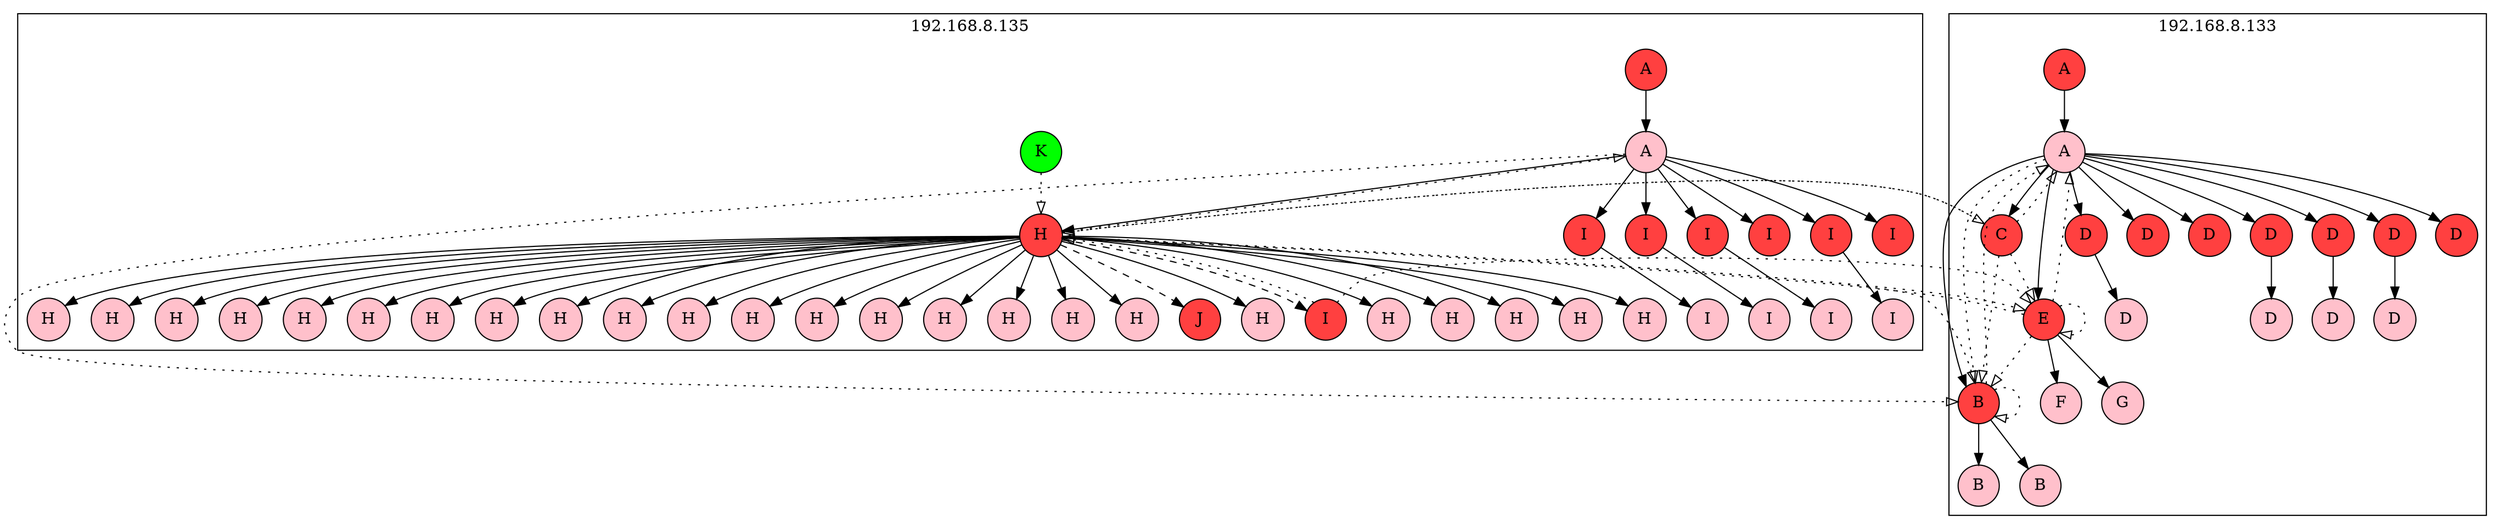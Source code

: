 digraph G {
subgraph cluster_2016039413625036033 {
label="192.168.8.135";
"2376@192.168.8.135" [color=black, shape=circle, style=filled, fillcolor=brown1, label=A];
"2377@192.168.8.135" [color=black, shape=circle, style=filled, fillcolor=pink, label=A];
"2377@192.168.8.135" [color=black, shape=circle, style=filled, fillcolor=pink, label=A];
"2378@192.168.8.135" [color=black, shape=circle, style=filled, fillcolor=brown1, label=H];
"2377@192.168.8.135" [color=black, shape=circle, style=filled, fillcolor=pink, label=A];
"2379@192.168.8.135" [color=black, shape=circle, style=filled, fillcolor=brown1, label=I];
"2377@192.168.8.135" [color=black, shape=circle, style=filled, fillcolor=pink, label=A];
"2379@192.168.8.135" [color=black, shape=circle, style=filled, fillcolor=brown1, label=I];
"2385@192.168.8.135" [color=black, shape=circle, style=filled, fillcolor=pink, label=I];
"2378@192.168.8.135" [color=black, shape=circle, style=filled, fillcolor=brown1, label=H];
"2392@192.168.8.135" [color=black, shape=circle, style=filled, fillcolor=brown1, label=J];
"2377@192.168.8.135" [color=black, shape=circle, style=filled, fillcolor=pink, label=A];
"2394@192.168.8.135" [color=black, shape=circle, style=filled, fillcolor=brown1, label=I];
"2378@192.168.8.135" [color=black, shape=circle, style=filled, fillcolor=brown1, label=H];
"2378@192.168.8.135" [color=black, shape=circle, style=filled, fillcolor=brown1, label=H];
"2377@192.168.8.135" [color=black, shape=circle, style=filled, fillcolor=pink, label=A];
"2377@192.168.8.135" [color=black, shape=circle, style=filled, fillcolor=pink, label=A];
"2441@192.168.8.135" [color=black, shape=circle, style=filled, fillcolor=brown1, label=I];
"2441@192.168.8.135" [color=black, shape=circle, style=filled, fillcolor=brown1, label=I];
"2451@192.168.8.135" [color=black, shape=circle, style=filled, fillcolor=pink, label=I];
"2378@192.168.8.135" [color=black, shape=circle, style=filled, fillcolor=brown1, label=H];
"2453@192.168.8.135" [color=black, shape=circle, style=filled, fillcolor=pink, label=H];
"2377@192.168.8.135" [color=black, shape=circle, style=filled, fillcolor=pink, label=A];
"2457@192.168.8.135" [color=black, shape=circle, style=filled, fillcolor=brown1, label=I];
"2378@192.168.8.135" [color=black, shape=circle, style=filled, fillcolor=brown1, label=H];
"2456@192.168.8.135" [color=black, shape=circle, style=filled, fillcolor=green, label=K];
"2378@192.168.8.135" [color=black, shape=circle, style=filled, fillcolor=brown1, label=H];
"2378@192.168.8.135" [color=black, shape=circle, style=filled, fillcolor=brown1, label=H];
"2378@192.168.8.135" [color=black, shape=circle, style=filled, fillcolor=brown1, label=H];
"2378@192.168.8.135" [color=black, shape=circle, style=filled, fillcolor=brown1, label=H];
"2464@192.168.8.135" [color=black, shape=circle, style=filled, fillcolor=brown1, label=I];
"2378@192.168.8.135" [color=black, shape=circle, style=filled, fillcolor=brown1, label=H];
"2466@192.168.8.135" [color=black, shape=circle, style=filled, fillcolor=pink, label=H];
"2378@192.168.8.135" [color=black, shape=circle, style=filled, fillcolor=brown1, label=H];
"2469@192.168.8.135" [color=black, shape=circle, style=filled, fillcolor=pink, label=H];
"2378@192.168.8.135" [color=black, shape=circle, style=filled, fillcolor=brown1, label=H];
"2471@192.168.8.135" [color=black, shape=circle, style=filled, fillcolor=pink, label=H];
"2457@192.168.8.135" [color=black, shape=circle, style=filled, fillcolor=brown1, label=I];
"2472@192.168.8.135" [color=black, shape=circle, style=filled, fillcolor=pink, label=I];
"2378@192.168.8.135" [color=black, shape=circle, style=filled, fillcolor=brown1, label=H];
"2464@192.168.8.135" [color=black, shape=circle, style=filled, fillcolor=brown1, label=I];
"2464@192.168.8.135" [color=black, shape=circle, style=filled, fillcolor=brown1, label=I];
"2378@192.168.8.135" [color=black, shape=circle, style=filled, fillcolor=brown1, label=H];
"2378@192.168.8.135" [color=black, shape=circle, style=filled, fillcolor=brown1, label=H];
"2474@192.168.8.135" [color=black, shape=circle, style=filled, fillcolor=pink, label=H];
"2378@192.168.8.135" [color=black, shape=circle, style=filled, fillcolor=brown1, label=H];
"2476@192.168.8.135" [color=black, shape=circle, style=filled, fillcolor=pink, label=H];
"2378@192.168.8.135" [color=black, shape=circle, style=filled, fillcolor=brown1, label=H];
"2478@192.168.8.135" [color=black, shape=circle, style=filled, fillcolor=pink, label=H];
"2378@192.168.8.135" [color=black, shape=circle, style=filled, fillcolor=brown1, label=H];
"2480@192.168.8.135" [color=black, shape=circle, style=filled, fillcolor=pink, label=H];
"2378@192.168.8.135" [color=black, shape=circle, style=filled, fillcolor=brown1, label=H];
"2482@192.168.8.135" [color=black, shape=circle, style=filled, fillcolor=pink, label=H];
"2378@192.168.8.135" [color=black, shape=circle, style=filled, fillcolor=brown1, label=H];
"2488@192.168.8.135" [color=black, shape=circle, style=filled, fillcolor=pink, label=H];
"2378@192.168.8.135" [color=black, shape=circle, style=filled, fillcolor=brown1, label=H];
"2490@192.168.8.135" [color=black, shape=circle, style=filled, fillcolor=pink, label=H];
"2378@192.168.8.135" [color=black, shape=circle, style=filled, fillcolor=brown1, label=H];
"2492@192.168.8.135" [color=black, shape=circle, style=filled, fillcolor=pink, label=H];
"2378@192.168.8.135" [color=black, shape=circle, style=filled, fillcolor=brown1, label=H];
"2494@192.168.8.135" [color=black, shape=circle, style=filled, fillcolor=pink, label=H];
"2377@192.168.8.135" [color=black, shape=circle, style=filled, fillcolor=pink, label=A];
"2495@192.168.8.135" [color=black, shape=circle, style=filled, fillcolor=brown1, label=I];
"2495@192.168.8.135" [color=black, shape=circle, style=filled, fillcolor=brown1, label=I];
"2496@192.168.8.135" [color=black, shape=circle, style=filled, fillcolor=pink, label=I];
"2378@192.168.8.135" [color=black, shape=circle, style=filled, fillcolor=brown1, label=H];
"2498@192.168.8.135" [color=black, shape=circle, style=filled, fillcolor=pink, label=H];
"2378@192.168.8.135" [color=black, shape=circle, style=filled, fillcolor=brown1, label=H];
"2500@192.168.8.135" [color=black, shape=circle, style=filled, fillcolor=pink, label=H];
"2378@192.168.8.135" [color=black, shape=circle, style=filled, fillcolor=brown1, label=H];
"2502@192.168.8.135" [color=black, shape=circle, style=filled, fillcolor=pink, label=H];
"2378@192.168.8.135" [color=black, shape=circle, style=filled, fillcolor=brown1, label=H];
"2504@192.168.8.135" [color=black, shape=circle, style=filled, fillcolor=pink, label=H];
"2378@192.168.8.135" [color=black, shape=circle, style=filled, fillcolor=brown1, label=H];
"2506@192.168.8.135" [color=black, shape=circle, style=filled, fillcolor=pink, label=H];
"2378@192.168.8.135" [color=black, shape=circle, style=filled, fillcolor=brown1, label=H];
"2508@192.168.8.135" [color=black, shape=circle, style=filled, fillcolor=pink, label=H];
"2378@192.168.8.135" [color=black, shape=circle, style=filled, fillcolor=brown1, label=H];
"2510@192.168.8.135" [color=black, shape=circle, style=filled, fillcolor=pink, label=H];
"2378@192.168.8.135" [color=black, shape=circle, style=filled, fillcolor=brown1, label=H];
"2512@192.168.8.135" [color=black, shape=circle, style=filled, fillcolor=pink, label=H];
"2378@192.168.8.135" [color=black, shape=circle, style=filled, fillcolor=brown1, label=H];
"2514@192.168.8.135" [color=black, shape=circle, style=filled, fillcolor=pink, label=H];
"2378@192.168.8.135" [color=black, shape=circle, style=filled, fillcolor=brown1, label=H];
"2516@192.168.8.135" [color=black, shape=circle, style=filled, fillcolor=pink, label=H];
"2378@192.168.8.135" [color=black, shape=circle, style=filled, fillcolor=brown1, label=H];
"2518@192.168.8.135" [color=black, shape=circle, style=filled, fillcolor=pink, label=H];
"2377@192.168.8.135" [color=black, shape=circle, style=filled, fillcolor=pink, label=A];
"2525@192.168.8.135" [color=black, shape=circle, style=filled, fillcolor=brown1, label=I];
}

subgraph cluster_2016039413625036039 {
label="192.168.8.133";
"2766@192.168.8.133" [color=black, shape=circle, style=filled, fillcolor=brown1, label=A];
"2771@192.168.8.133" [color=black, shape=circle, style=filled, fillcolor=pink, label=A];
"2771@192.168.8.133" [color=black, shape=circle, style=filled, fillcolor=pink, label=A];
"2772@192.168.8.133" [color=black, shape=circle, style=filled, fillcolor=brown1, label=B];
"2771@192.168.8.133" [color=black, shape=circle, style=filled, fillcolor=pink, label=A];
"2772@192.168.8.133" [color=black, shape=circle, style=filled, fillcolor=brown1, label=B];
"2772@192.168.8.133" [color=black, shape=circle, style=filled, fillcolor=brown1, label=B];
"2771@192.168.8.133" [color=black, shape=circle, style=filled, fillcolor=pink, label=A];
"2771@192.168.8.133" [color=black, shape=circle, style=filled, fillcolor=pink, label=A];
"2773@192.168.8.133" [color=black, shape=circle, style=filled, fillcolor=brown1, label=C];
"2771@192.168.8.133" [color=black, shape=circle, style=filled, fillcolor=pink, label=A];
"2774@192.168.8.133" [color=black, shape=circle, style=filled, fillcolor=brown1, label=D];
"2771@192.168.8.133" [color=black, shape=circle, style=filled, fillcolor=pink, label=A];
"2775@192.168.8.133" [color=black, shape=circle, style=filled, fillcolor=brown1, label=E];
"2772@192.168.8.133" [color=black, shape=circle, style=filled, fillcolor=brown1, label=B];
"2772@192.168.8.133" [color=black, shape=circle, style=filled, fillcolor=brown1, label=B];
"2773@192.168.8.133" [color=black, shape=circle, style=filled, fillcolor=brown1, label=C];
"2771@192.168.8.133" [color=black, shape=circle, style=filled, fillcolor=pink, label=A];
"2773@192.168.8.133" [color=black, shape=circle, style=filled, fillcolor=brown1, label=C];
"2772@192.168.8.133" [color=black, shape=circle, style=filled, fillcolor=brown1, label=B];
"2772@192.168.8.133" [color=black, shape=circle, style=filled, fillcolor=brown1, label=B];
"2798@192.168.8.133" [color=black, shape=circle, style=filled, fillcolor=pink, label=B];
"2772@192.168.8.133" [color=black, shape=circle, style=filled, fillcolor=brown1, label=B];
"2799@192.168.8.133" [color=black, shape=circle, style=filled, fillcolor=pink, label=B];
"2774@192.168.8.133" [color=black, shape=circle, style=filled, fillcolor=brown1, label=D];
"2800@192.168.8.133" [color=black, shape=circle, style=filled, fillcolor=pink, label=D];
"2771@192.168.8.133" [color=black, shape=circle, style=filled, fillcolor=pink, label=A];
"2802@192.168.8.133" [color=black, shape=circle, style=filled, fillcolor=brown1, label=D];
"2771@192.168.8.133" [color=black, shape=circle, style=filled, fillcolor=pink, label=A];
"2812@192.168.8.133" [color=black, shape=circle, style=filled, fillcolor=brown1, label=D];
"2771@192.168.8.133" [color=black, shape=circle, style=filled, fillcolor=pink, label=A];
"2832@192.168.8.133" [color=black, shape=circle, style=filled, fillcolor=brown1, label=D];
"2775@192.168.8.133" [color=black, shape=circle, style=filled, fillcolor=brown1, label=E];
"2837@192.168.8.133" [color=black, shape=circle, style=filled, fillcolor=pink, label=F];
"2775@192.168.8.133" [color=black, shape=circle, style=filled, fillcolor=brown1, label=E];
"2771@192.168.8.133" [color=black, shape=circle, style=filled, fillcolor=pink, label=A];
"2775@192.168.8.133" [color=black, shape=circle, style=filled, fillcolor=brown1, label=E];
"2772@192.168.8.133" [color=black, shape=circle, style=filled, fillcolor=brown1, label=B];
"2832@192.168.8.133" [color=black, shape=circle, style=filled, fillcolor=brown1, label=D];
"2838@192.168.8.133" [color=black, shape=circle, style=filled, fillcolor=pink, label=D];
"2775@192.168.8.133" [color=black, shape=circle, style=filled, fillcolor=brown1, label=E];
"2839@192.168.8.133" [color=black, shape=circle, style=filled, fillcolor=pink, label=G];
"2771@192.168.8.133" [color=black, shape=circle, style=filled, fillcolor=pink, label=A];
"2844@192.168.8.133" [color=black, shape=circle, style=filled, fillcolor=brown1, label=D];
"2844@192.168.8.133" [color=black, shape=circle, style=filled, fillcolor=brown1, label=D];
"2850@192.168.8.133" [color=black, shape=circle, style=filled, fillcolor=pink, label=D];
"2772@192.168.8.133" [color=black, shape=circle, style=filled, fillcolor=brown1, label=B];
"2771@192.168.8.133" [color=black, shape=circle, style=filled, fillcolor=pink, label=A];
"2865@192.168.8.133" [color=black, shape=circle, style=filled, fillcolor=brown1, label=D];
"2865@192.168.8.133" [color=black, shape=circle, style=filled, fillcolor=brown1, label=D];
"2891@192.168.8.133" [color=black, shape=circle, style=filled, fillcolor=pink, label=D];
"2771@192.168.8.133" [color=black, shape=circle, style=filled, fillcolor=pink, label=A];
"2905@192.168.8.133" [color=black, shape=circle, style=filled, fillcolor=brown1, label=D];
"2772@192.168.8.133" [color=black, shape=circle, style=filled, fillcolor=brown1, label=B];
"2773@192.168.8.133" [color=black, shape=circle, style=filled, fillcolor=brown1, label=C];
"2773@192.168.8.133" [color=black, shape=circle, style=filled, fillcolor=brown1, label=C];
"2775@192.168.8.133" [color=black, shape=circle, style=filled, fillcolor=brown1, label=E];
"2773@192.168.8.133" [color=black, shape=circle, style=filled, fillcolor=brown1, label=C];
"2775@192.168.8.133" [color=black, shape=circle, style=filled, fillcolor=brown1, label=E];
"2775@192.168.8.133" [color=black, shape=circle, style=filled, fillcolor=brown1, label=E];
"2775@192.168.8.133" [color=black, shape=circle, style=filled, fillcolor=brown1, label=E];
"2775@192.168.8.133" [color=black, shape=circle, style=filled, fillcolor=brown1, label=E];
"2775@192.168.8.133" [color=black, shape=circle, style=filled, fillcolor=brown1, label=E];
}

"2766@192.168.8.133" -> "2771@192.168.8.133";
"2771@192.168.8.133" -> "2772@192.168.8.133";
"2771@192.168.8.133" -> "2772@192.168.8.133"  [style=dotted, arrowhead=empty];
"2772@192.168.8.133" -> "2771@192.168.8.133"  [style=dotted, arrowhead=empty];
"2771@192.168.8.133" -> "2773@192.168.8.133";
"2771@192.168.8.133" -> "2774@192.168.8.133";
"2771@192.168.8.133" -> "2775@192.168.8.133";
"2772@192.168.8.133" -> "2772@192.168.8.133"  [style=dotted, arrowhead=empty];
"2773@192.168.8.133" -> "2771@192.168.8.133"  [style=dotted, arrowhead=empty];
"2773@192.168.8.133" -> "2772@192.168.8.133"  [style=dotted, arrowhead=empty];
"2772@192.168.8.133" -> "2798@192.168.8.133";
"2772@192.168.8.133" -> "2799@192.168.8.133";
"2774@192.168.8.133" -> "2800@192.168.8.133";
"2771@192.168.8.133" -> "2802@192.168.8.133";
"2771@192.168.8.133" -> "2812@192.168.8.133";
"2771@192.168.8.133" -> "2832@192.168.8.133";
"2775@192.168.8.133" -> "2837@192.168.8.133";
"2775@192.168.8.133" -> "2771@192.168.8.133"  [style=dotted, arrowhead=empty];
"2775@192.168.8.133" -> "2772@192.168.8.133"  [style=dotted, arrowhead=empty];
"2832@192.168.8.133" -> "2838@192.168.8.133";
"2775@192.168.8.133" -> "2839@192.168.8.133";
"2771@192.168.8.133" -> "2844@192.168.8.133";
"2844@192.168.8.133" -> "2850@192.168.8.133";
"2376@192.168.8.135" -> "2377@192.168.8.135";
"2377@192.168.8.135" -> "2378@192.168.8.135";
"2377@192.168.8.135" -> "2379@192.168.8.135";
"2377@192.168.8.135" -> "2772@192.168.8.133"  [style=dotted, arrowhead=empty];
"2771@192.168.8.133" -> "2865@192.168.8.133";
"2865@192.168.8.133" -> "2891@192.168.8.133";
"2379@192.168.8.135" -> "2385@192.168.8.135";
"2378@192.168.8.135" -> "2392@192.168.8.135"  [style=dashed];
"2377@192.168.8.135" -> "2394@192.168.8.135";
"2771@192.168.8.133" -> "2905@192.168.8.133";
"2378@192.168.8.135" -> "2772@192.168.8.133"  [style=dotted, arrowhead=empty];
"2378@192.168.8.135" -> "2377@192.168.8.135"  [style=dotted, arrowhead=empty];
"2377@192.168.8.135" -> "2441@192.168.8.135";
"2441@192.168.8.135" -> "2451@192.168.8.135";
"2378@192.168.8.135" -> "2453@192.168.8.135";
"2377@192.168.8.135" -> "2457@192.168.8.135";
"2773@192.168.8.133" -> "2378@192.168.8.135"  [style=dotted, arrowhead=empty];
"2773@192.168.8.133" -> "2775@192.168.8.133"  [style=dotted, arrowhead=empty];
"2456@192.168.8.135" -> "2378@192.168.8.135"  [style=dotted, arrowhead=empty];
"2378@192.168.8.135" -> "2773@192.168.8.133"  [style=dotted, arrowhead=empty];
"2378@192.168.8.135" -> "2775@192.168.8.133"  [style=dotted, arrowhead=empty];
"2378@192.168.8.135" -> "2464@192.168.8.135"  [style=dashed];
"2378@192.168.8.135" -> "2466@192.168.8.135";
"2378@192.168.8.135" -> "2469@192.168.8.135";
"2378@192.168.8.135" -> "2471@192.168.8.135";
"2457@192.168.8.135" -> "2472@192.168.8.135";
"2775@192.168.8.133" -> "2775@192.168.8.133"  [style=dotted, arrowhead=empty];
"2775@192.168.8.133" -> "2378@192.168.8.135"  [style=dotted, arrowhead=empty];
"2464@192.168.8.135" -> "2775@192.168.8.133"  [style=dotted, arrowhead=empty];
"2464@192.168.8.135" -> "2378@192.168.8.135"  [style=dotted, arrowhead=empty];
"2378@192.168.8.135" -> "2474@192.168.8.135";
"2378@192.168.8.135" -> "2476@192.168.8.135";
"2378@192.168.8.135" -> "2478@192.168.8.135";
"2378@192.168.8.135" -> "2480@192.168.8.135";
"2378@192.168.8.135" -> "2482@192.168.8.135";
"2378@192.168.8.135" -> "2488@192.168.8.135";
"2378@192.168.8.135" -> "2490@192.168.8.135";
"2378@192.168.8.135" -> "2492@192.168.8.135";
"2378@192.168.8.135" -> "2494@192.168.8.135";
"2377@192.168.8.135" -> "2495@192.168.8.135";
"2495@192.168.8.135" -> "2496@192.168.8.135";
"2378@192.168.8.135" -> "2498@192.168.8.135";
"2378@192.168.8.135" -> "2500@192.168.8.135";
"2378@192.168.8.135" -> "2502@192.168.8.135";
"2378@192.168.8.135" -> "2504@192.168.8.135";
"2378@192.168.8.135" -> "2506@192.168.8.135";
"2378@192.168.8.135" -> "2508@192.168.8.135";
"2378@192.168.8.135" -> "2510@192.168.8.135";
"2378@192.168.8.135" -> "2512@192.168.8.135";
"2378@192.168.8.135" -> "2514@192.168.8.135";
"2378@192.168.8.135" -> "2516@192.168.8.135";
"2378@192.168.8.135" -> "2518@192.168.8.135";
"2377@192.168.8.135" -> "2525@192.168.8.135";
}
